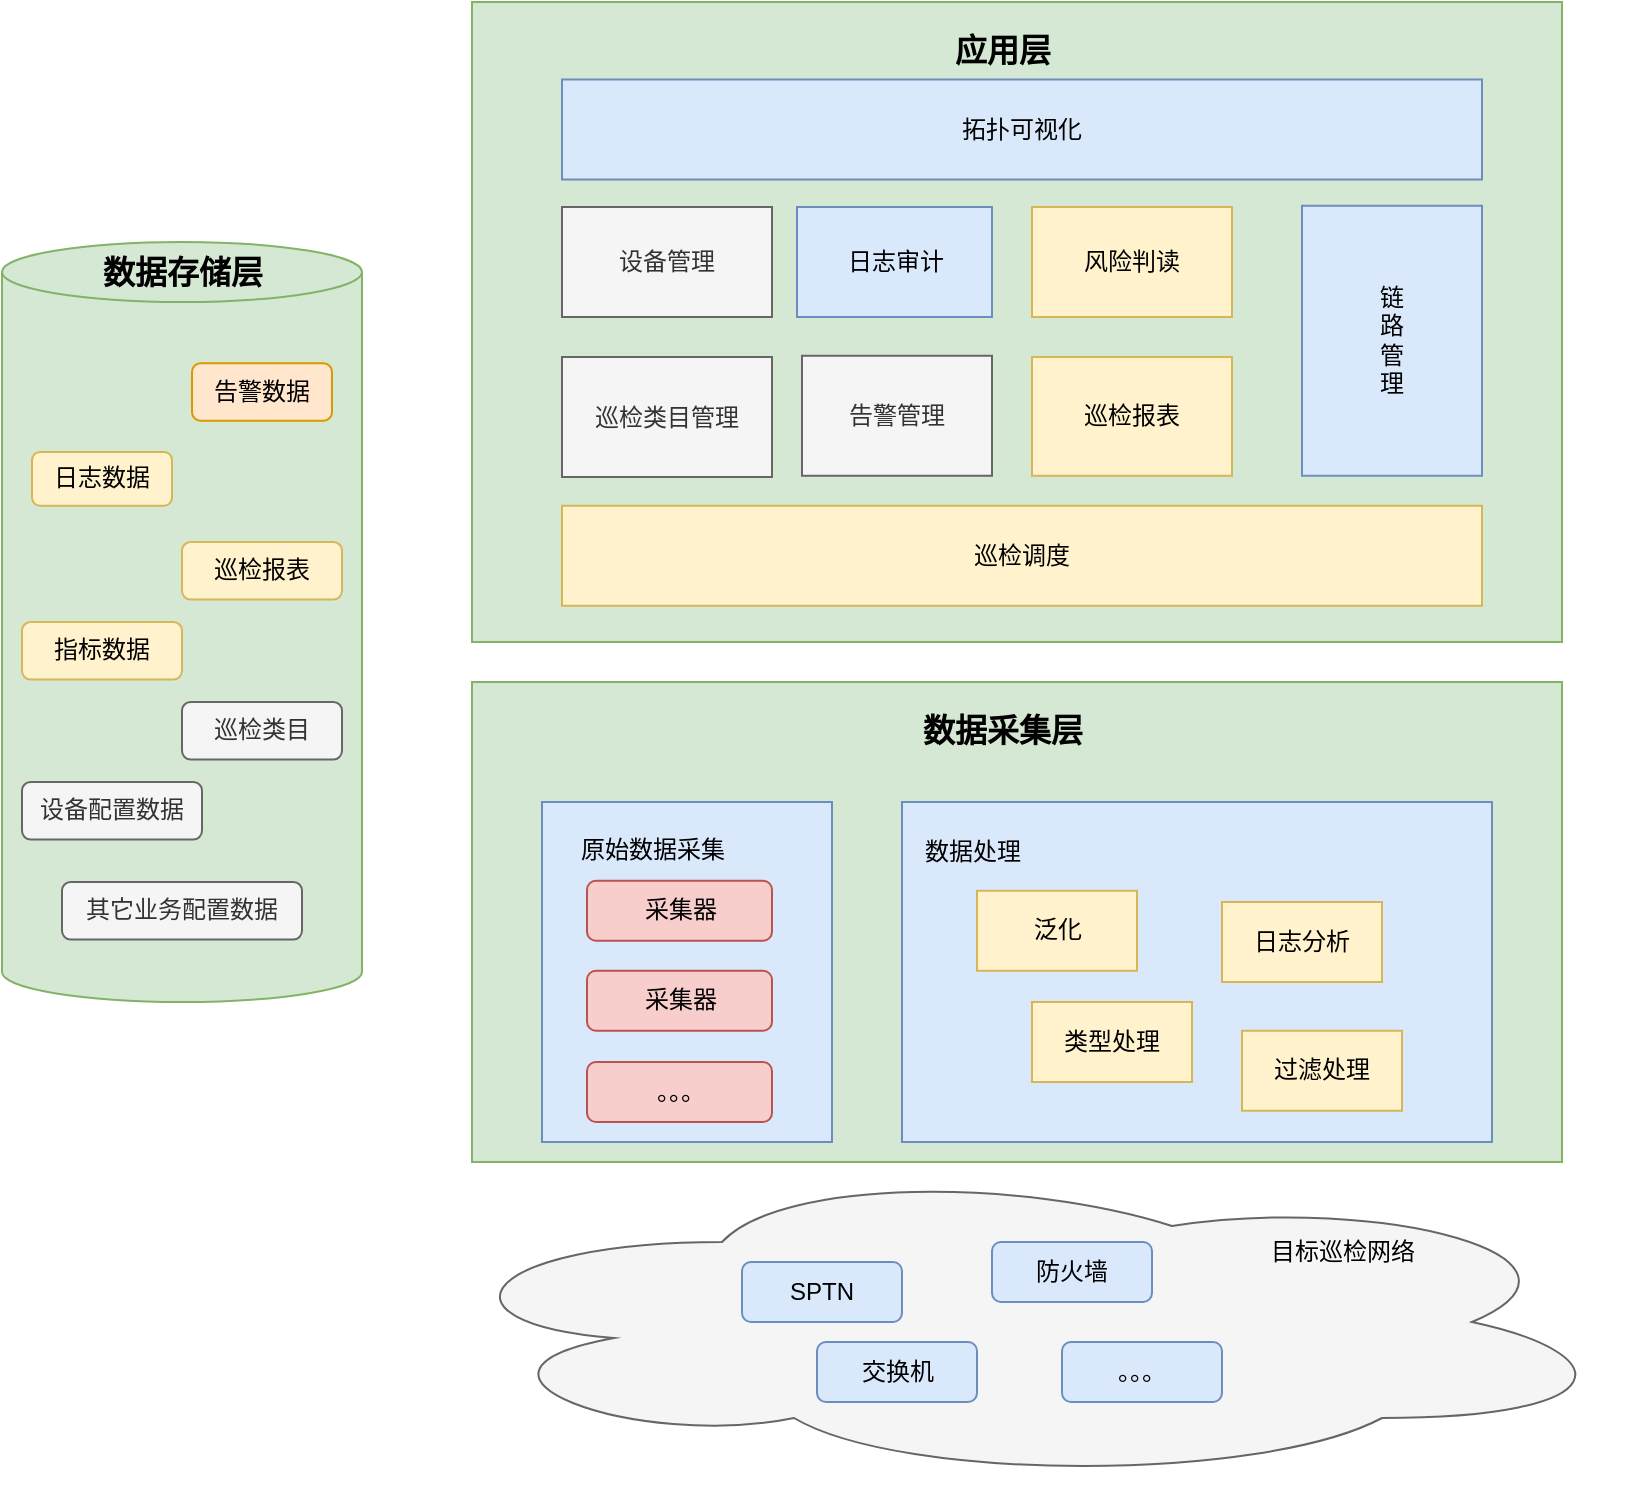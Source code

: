 <mxfile version="20.8.4" type="github">
  <diagram id="FgCj_uXeGNutK1qYKC8v" name="第 1 页">
    <mxGraphModel dx="1302" dy="1015" grid="1" gridSize="10" guides="1" tooltips="1" connect="1" arrows="1" fold="1" page="1" pageScale="1" pageWidth="2339" pageHeight="3300" math="0" shadow="0">
      <root>
        <mxCell id="0" />
        <mxCell id="1" parent="0" />
        <mxCell id="osZccBi19bVnwv8WXmqW-2" value="" style="rounded=0;whiteSpace=wrap;html=1;fillColor=#d5e8d4;strokeColor=#82b366;" vertex="1" parent="1">
          <mxGeometry x="335" y="560" width="545" height="240" as="geometry" />
        </mxCell>
        <mxCell id="osZccBi19bVnwv8WXmqW-37" value="" style="shape=cylinder3;whiteSpace=wrap;html=1;boundedLbl=1;backgroundOutline=1;size=15;fillColor=#d5e8d4;strokeColor=#82b366;" vertex="1" parent="1">
          <mxGeometry x="100" y="340" width="180" height="380" as="geometry" />
        </mxCell>
        <mxCell id="osZccBi19bVnwv8WXmqW-38" value="设备配置数据" style="rounded=1;whiteSpace=wrap;html=1;fillColor=#f5f5f5;fontColor=#333333;strokeColor=#666666;" vertex="1" parent="1">
          <mxGeometry x="110" y="610" width="90" height="28.75" as="geometry" />
        </mxCell>
        <mxCell id="osZccBi19bVnwv8WXmqW-39" value="巡检类目" style="rounded=1;whiteSpace=wrap;html=1;fillColor=#f5f5f5;fontColor=#333333;strokeColor=#666666;" vertex="1" parent="1">
          <mxGeometry x="190" y="570" width="80" height="28.75" as="geometry" />
        </mxCell>
        <mxCell id="osZccBi19bVnwv8WXmqW-40" value="其它业务配置数据" style="rounded=1;whiteSpace=wrap;html=1;fillColor=#f5f5f5;fontColor=#333333;strokeColor=#666666;" vertex="1" parent="1">
          <mxGeometry x="130" y="660" width="120" height="28.75" as="geometry" />
        </mxCell>
        <mxCell id="osZccBi19bVnwv8WXmqW-41" value="日志数据" style="rounded=1;whiteSpace=wrap;html=1;fillColor=#fff2cc;strokeColor=#d6b656;" vertex="1" parent="1">
          <mxGeometry x="115" y="445.0" width="70" height="26.88" as="geometry" />
        </mxCell>
        <mxCell id="osZccBi19bVnwv8WXmqW-42" value="告警数据" style="rounded=1;whiteSpace=wrap;html=1;fillColor=#ffe6cc;strokeColor=#d79b00;" vertex="1" parent="1">
          <mxGeometry x="195" y="400.63" width="70" height="28.75" as="geometry" />
        </mxCell>
        <mxCell id="osZccBi19bVnwv8WXmqW-43" value="巡检报表" style="rounded=1;whiteSpace=wrap;html=1;fillColor=#fff2cc;strokeColor=#d6b656;" vertex="1" parent="1">
          <mxGeometry x="190" y="490" width="80" height="28.75" as="geometry" />
        </mxCell>
        <mxCell id="osZccBi19bVnwv8WXmqW-44" value="指标数据" style="rounded=1;whiteSpace=wrap;html=1;fillColor=#fff2cc;strokeColor=#d6b656;" vertex="1" parent="1">
          <mxGeometry x="110" y="530" width="80" height="28.75" as="geometry" />
        </mxCell>
        <mxCell id="osZccBi19bVnwv8WXmqW-52" value="" style="rounded=0;whiteSpace=wrap;html=1;fillColor=#dae8fc;strokeColor=#6c8ebf;" vertex="1" parent="1">
          <mxGeometry x="550" y="620" width="295" height="170" as="geometry" />
        </mxCell>
        <mxCell id="osZccBi19bVnwv8WXmqW-53" value="泛化" style="rounded=0;whiteSpace=wrap;html=1;fillColor=#fff2cc;strokeColor=#d6b656;" vertex="1" parent="1">
          <mxGeometry x="587.5" y="664.38" width="80" height="40" as="geometry" />
        </mxCell>
        <mxCell id="osZccBi19bVnwv8WXmqW-54" value="日志分析" style="rounded=0;whiteSpace=wrap;html=1;fillColor=#fff2cc;strokeColor=#d6b656;" vertex="1" parent="1">
          <mxGeometry x="710" y="670" width="80" height="40" as="geometry" />
        </mxCell>
        <mxCell id="osZccBi19bVnwv8WXmqW-55" value="类型处理" style="rounded=0;whiteSpace=wrap;html=1;fillColor=#fff2cc;strokeColor=#d6b656;" vertex="1" parent="1">
          <mxGeometry x="615" y="720" width="80" height="40" as="geometry" />
        </mxCell>
        <mxCell id="osZccBi19bVnwv8WXmqW-58" value="" style="rounded=0;whiteSpace=wrap;html=1;fillColor=#dae8fc;strokeColor=#6c8ebf;" vertex="1" parent="1">
          <mxGeometry x="370" y="620" width="145" height="170" as="geometry" />
        </mxCell>
        <mxCell id="osZccBi19bVnwv8WXmqW-60" value="数据处理" style="text;html=1;align=center;verticalAlign=middle;resizable=0;points=[];autosize=1;strokeColor=none;fillColor=none;" vertex="1" parent="1">
          <mxGeometry x="550" y="630" width="70" height="30" as="geometry" />
        </mxCell>
        <mxCell id="osZccBi19bVnwv8WXmqW-61" value="" style="rounded=0;whiteSpace=wrap;html=1;fillColor=#d5e8d4;strokeColor=#82b366;" vertex="1" parent="1">
          <mxGeometry x="335" y="220" width="545" height="320" as="geometry" />
        </mxCell>
        <mxCell id="osZccBi19bVnwv8WXmqW-62" value="设备管理" style="rounded=0;whiteSpace=wrap;html=1;fillColor=#f5f5f5;fontColor=#333333;strokeColor=#666666;" vertex="1" parent="1">
          <mxGeometry x="380" y="322.5" width="105" height="55" as="geometry" />
        </mxCell>
        <mxCell id="osZccBi19bVnwv8WXmqW-63" value="巡检类目管理" style="rounded=0;whiteSpace=wrap;html=1;fillColor=#f5f5f5;fontColor=#333333;strokeColor=#666666;" vertex="1" parent="1">
          <mxGeometry x="380" y="397.5" width="105" height="60" as="geometry" />
        </mxCell>
        <mxCell id="osZccBi19bVnwv8WXmqW-64" value="日志审计" style="rounded=0;whiteSpace=wrap;html=1;fillColor=#dae8fc;strokeColor=#6c8ebf;" vertex="1" parent="1">
          <mxGeometry x="497.5" y="322.5" width="97.5" height="55" as="geometry" />
        </mxCell>
        <mxCell id="osZccBi19bVnwv8WXmqW-65" value="告警管理" style="rounded=0;whiteSpace=wrap;html=1;fillColor=#f5f5f5;fontColor=#333333;strokeColor=#666666;" vertex="1" parent="1">
          <mxGeometry x="500" y="396.88" width="95" height="60" as="geometry" />
        </mxCell>
        <mxCell id="osZccBi19bVnwv8WXmqW-66" value="链&lt;br&gt;路&lt;br&gt;管&lt;br&gt;理" style="rounded=0;whiteSpace=wrap;html=1;fillColor=#dae8fc;strokeColor=#6c8ebf;" vertex="1" parent="1">
          <mxGeometry x="750" y="321.88" width="90" height="135" as="geometry" />
        </mxCell>
        <mxCell id="osZccBi19bVnwv8WXmqW-67" value="巡检报表" style="rounded=0;whiteSpace=wrap;html=1;fillColor=#fff2cc;strokeColor=#d6b656;" vertex="1" parent="1">
          <mxGeometry x="615" y="397.5" width="100" height="59.38" as="geometry" />
        </mxCell>
        <mxCell id="osZccBi19bVnwv8WXmqW-68" value="风险判读" style="rounded=0;whiteSpace=wrap;html=1;fillColor=#fff2cc;strokeColor=#d6b656;" vertex="1" parent="1">
          <mxGeometry x="615" y="322.5" width="100" height="55" as="geometry" />
        </mxCell>
        <mxCell id="osZccBi19bVnwv8WXmqW-69" value="拓扑可视化" style="rounded=0;whiteSpace=wrap;html=1;fillColor=#dae8fc;strokeColor=#6c8ebf;" vertex="1" parent="1">
          <mxGeometry x="380" y="258.75" width="460" height="50" as="geometry" />
        </mxCell>
        <mxCell id="osZccBi19bVnwv8WXmqW-70" value="" style="ellipse;shape=cloud;whiteSpace=wrap;html=1;fillColor=#f5f5f5;fontColor=#333333;strokeColor=#666666;" vertex="1" parent="1">
          <mxGeometry x="310" y="800" width="600" height="160" as="geometry" />
        </mxCell>
        <mxCell id="osZccBi19bVnwv8WXmqW-71" value="目标巡检网络" style="text;html=1;align=center;verticalAlign=middle;resizable=0;points=[];autosize=1;strokeColor=none;fillColor=none;" vertex="1" parent="1">
          <mxGeometry x="720" y="830" width="100" height="30" as="geometry" />
        </mxCell>
        <mxCell id="osZccBi19bVnwv8WXmqW-72" value="SPTN" style="rounded=1;whiteSpace=wrap;html=1;fillColor=#dae8fc;strokeColor=#6c8ebf;" vertex="1" parent="1">
          <mxGeometry x="470" y="850" width="80" height="30" as="geometry" />
        </mxCell>
        <mxCell id="osZccBi19bVnwv8WXmqW-73" value="交换机" style="rounded=1;whiteSpace=wrap;html=1;fillColor=#dae8fc;strokeColor=#6c8ebf;" vertex="1" parent="1">
          <mxGeometry x="507.5" y="890" width="80" height="30" as="geometry" />
        </mxCell>
        <mxCell id="osZccBi19bVnwv8WXmqW-74" value="防火墙" style="rounded=1;whiteSpace=wrap;html=1;fillColor=#dae8fc;strokeColor=#6c8ebf;" vertex="1" parent="1">
          <mxGeometry x="595" y="840" width="80" height="30" as="geometry" />
        </mxCell>
        <mxCell id="osZccBi19bVnwv8WXmqW-75" value="。。。" style="rounded=1;whiteSpace=wrap;html=1;fillColor=#dae8fc;strokeColor=#6c8ebf;" vertex="1" parent="1">
          <mxGeometry x="630" y="890" width="80" height="30" as="geometry" />
        </mxCell>
        <mxCell id="osZccBi19bVnwv8WXmqW-79" value="巡检调度" style="rounded=0;whiteSpace=wrap;html=1;fillColor=#fff2cc;strokeColor=#d6b656;" vertex="1" parent="1">
          <mxGeometry x="380" y="471.88" width="460" height="50" as="geometry" />
        </mxCell>
        <mxCell id="osZccBi19bVnwv8WXmqW-80" value="&lt;b&gt;&lt;font style=&quot;font-size: 16px;&quot;&gt;应用层&lt;/font&gt;&lt;/b&gt;" style="text;html=1;align=center;verticalAlign=middle;resizable=0;points=[];autosize=1;strokeColor=none;fillColor=none;" vertex="1" parent="1">
          <mxGeometry x="565" y="228.75" width="70" height="30" as="geometry" />
        </mxCell>
        <mxCell id="osZccBi19bVnwv8WXmqW-81" value="。。。" style="rounded=1;whiteSpace=wrap;html=1;fillColor=#f8cecc;strokeColor=#b85450;" vertex="1" parent="1">
          <mxGeometry x="392.5" y="750" width="92.5" height="30" as="geometry" />
        </mxCell>
        <mxCell id="osZccBi19bVnwv8WXmqW-82" value="采集器" style="rounded=1;whiteSpace=wrap;html=1;fillColor=#f8cecc;strokeColor=#b85450;" vertex="1" parent="1">
          <mxGeometry x="392.5" y="659.38" width="92.5" height="30" as="geometry" />
        </mxCell>
        <mxCell id="osZccBi19bVnwv8WXmqW-83" value="采集器" style="rounded=1;whiteSpace=wrap;html=1;fillColor=#f8cecc;strokeColor=#b85450;" vertex="1" parent="1">
          <mxGeometry x="392.5" y="704.38" width="92.5" height="30" as="geometry" />
        </mxCell>
        <mxCell id="osZccBi19bVnwv8WXmqW-84" value="原始数据采集" style="text;html=1;align=center;verticalAlign=middle;resizable=0;points=[];autosize=1;strokeColor=none;fillColor=none;" vertex="1" parent="1">
          <mxGeometry x="375" y="629.38" width="100" height="30" as="geometry" />
        </mxCell>
        <mxCell id="osZccBi19bVnwv8WXmqW-85" value="过滤处理" style="rounded=0;whiteSpace=wrap;html=1;fillColor=#fff2cc;strokeColor=#d6b656;" vertex="1" parent="1">
          <mxGeometry x="720" y="734.38" width="80" height="40" as="geometry" />
        </mxCell>
        <mxCell id="osZccBi19bVnwv8WXmqW-86" value="&lt;b&gt;&lt;font style=&quot;font-size: 16px;&quot;&gt;数据采集层&lt;/font&gt;&lt;/b&gt;" style="text;html=1;align=center;verticalAlign=middle;resizable=0;points=[];autosize=1;strokeColor=none;fillColor=none;" vertex="1" parent="1">
          <mxGeometry x="550" y="569.38" width="100" height="30" as="geometry" />
        </mxCell>
        <mxCell id="osZccBi19bVnwv8WXmqW-87" value="&lt;b&gt;&lt;font style=&quot;font-size: 16px;&quot;&gt;数据存储层&lt;/font&gt;&lt;/b&gt;" style="text;html=1;align=center;verticalAlign=middle;resizable=0;points=[];autosize=1;strokeColor=none;fillColor=none;strokeWidth=0;" vertex="1" parent="1">
          <mxGeometry x="140" y="340" width="100" height="30" as="geometry" />
        </mxCell>
      </root>
    </mxGraphModel>
  </diagram>
</mxfile>

